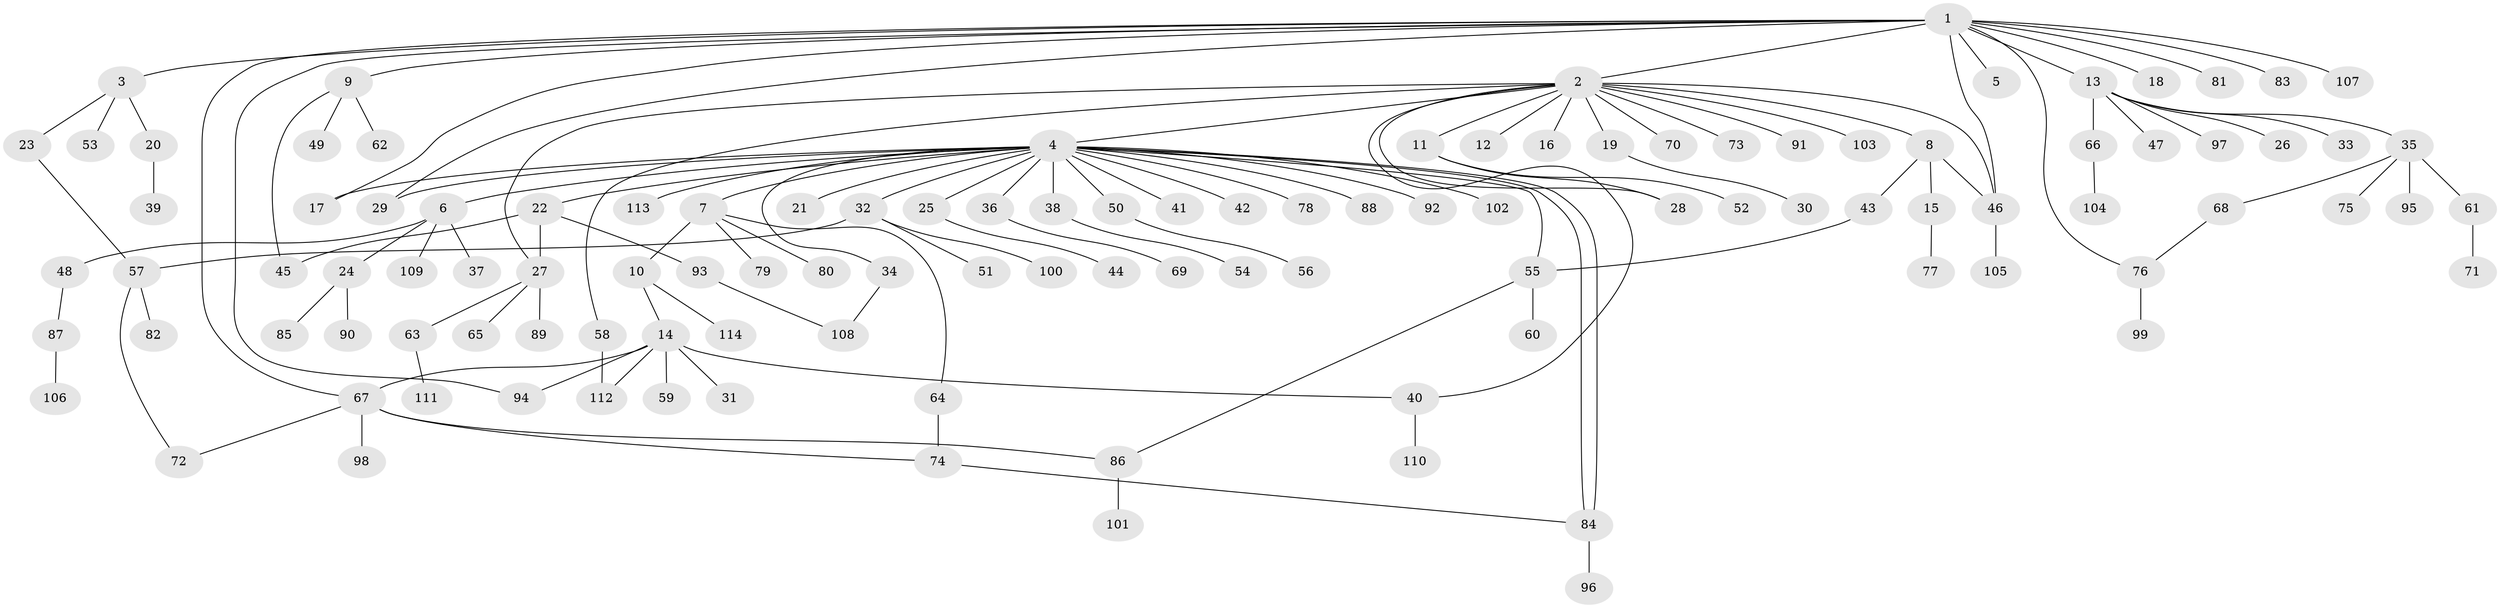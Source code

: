 // coarse degree distribution, {28: 0.011764705882352941, 3: 0.058823529411764705, 22: 0.011764705882352941, 1: 0.611764705882353, 6: 0.03529411764705882, 4: 0.08235294117647059, 2: 0.16470588235294117, 8: 0.011764705882352941, 5: 0.011764705882352941}
// Generated by graph-tools (version 1.1) at 2025/51/02/27/25 19:51:55]
// undirected, 114 vertices, 133 edges
graph export_dot {
graph [start="1"]
  node [color=gray90,style=filled];
  1;
  2;
  3;
  4;
  5;
  6;
  7;
  8;
  9;
  10;
  11;
  12;
  13;
  14;
  15;
  16;
  17;
  18;
  19;
  20;
  21;
  22;
  23;
  24;
  25;
  26;
  27;
  28;
  29;
  30;
  31;
  32;
  33;
  34;
  35;
  36;
  37;
  38;
  39;
  40;
  41;
  42;
  43;
  44;
  45;
  46;
  47;
  48;
  49;
  50;
  51;
  52;
  53;
  54;
  55;
  56;
  57;
  58;
  59;
  60;
  61;
  62;
  63;
  64;
  65;
  66;
  67;
  68;
  69;
  70;
  71;
  72;
  73;
  74;
  75;
  76;
  77;
  78;
  79;
  80;
  81;
  82;
  83;
  84;
  85;
  86;
  87;
  88;
  89;
  90;
  91;
  92;
  93;
  94;
  95;
  96;
  97;
  98;
  99;
  100;
  101;
  102;
  103;
  104;
  105;
  106;
  107;
  108;
  109;
  110;
  111;
  112;
  113;
  114;
  1 -- 2;
  1 -- 3;
  1 -- 5;
  1 -- 9;
  1 -- 13;
  1 -- 17;
  1 -- 18;
  1 -- 29;
  1 -- 46;
  1 -- 67;
  1 -- 76;
  1 -- 81;
  1 -- 83;
  1 -- 94;
  1 -- 107;
  2 -- 4;
  2 -- 8;
  2 -- 11;
  2 -- 12;
  2 -- 16;
  2 -- 19;
  2 -- 27;
  2 -- 28;
  2 -- 40;
  2 -- 46;
  2 -- 58;
  2 -- 70;
  2 -- 73;
  2 -- 91;
  2 -- 103;
  3 -- 20;
  3 -- 23;
  3 -- 53;
  4 -- 6;
  4 -- 7;
  4 -- 17;
  4 -- 21;
  4 -- 22;
  4 -- 25;
  4 -- 29;
  4 -- 32;
  4 -- 34;
  4 -- 36;
  4 -- 38;
  4 -- 41;
  4 -- 42;
  4 -- 50;
  4 -- 55;
  4 -- 78;
  4 -- 84;
  4 -- 84;
  4 -- 88;
  4 -- 92;
  4 -- 102;
  4 -- 113;
  6 -- 24;
  6 -- 37;
  6 -- 48;
  6 -- 109;
  7 -- 10;
  7 -- 64;
  7 -- 79;
  7 -- 80;
  8 -- 15;
  8 -- 43;
  8 -- 46;
  9 -- 45;
  9 -- 49;
  9 -- 62;
  10 -- 14;
  10 -- 114;
  11 -- 28;
  11 -- 52;
  13 -- 26;
  13 -- 33;
  13 -- 35;
  13 -- 47;
  13 -- 66;
  13 -- 97;
  14 -- 31;
  14 -- 40;
  14 -- 59;
  14 -- 67;
  14 -- 94;
  14 -- 112;
  15 -- 77;
  19 -- 30;
  20 -- 39;
  22 -- 27;
  22 -- 45;
  22 -- 93;
  23 -- 57;
  24 -- 85;
  24 -- 90;
  25 -- 44;
  27 -- 63;
  27 -- 65;
  27 -- 89;
  32 -- 51;
  32 -- 57;
  32 -- 100;
  34 -- 108;
  35 -- 61;
  35 -- 68;
  35 -- 75;
  35 -- 95;
  36 -- 69;
  38 -- 54;
  40 -- 110;
  43 -- 55;
  46 -- 105;
  48 -- 87;
  50 -- 56;
  55 -- 60;
  55 -- 86;
  57 -- 72;
  57 -- 82;
  58 -- 112;
  61 -- 71;
  63 -- 111;
  64 -- 74;
  66 -- 104;
  67 -- 72;
  67 -- 74;
  67 -- 86;
  67 -- 98;
  68 -- 76;
  74 -- 84;
  76 -- 99;
  84 -- 96;
  86 -- 101;
  87 -- 106;
  93 -- 108;
}
